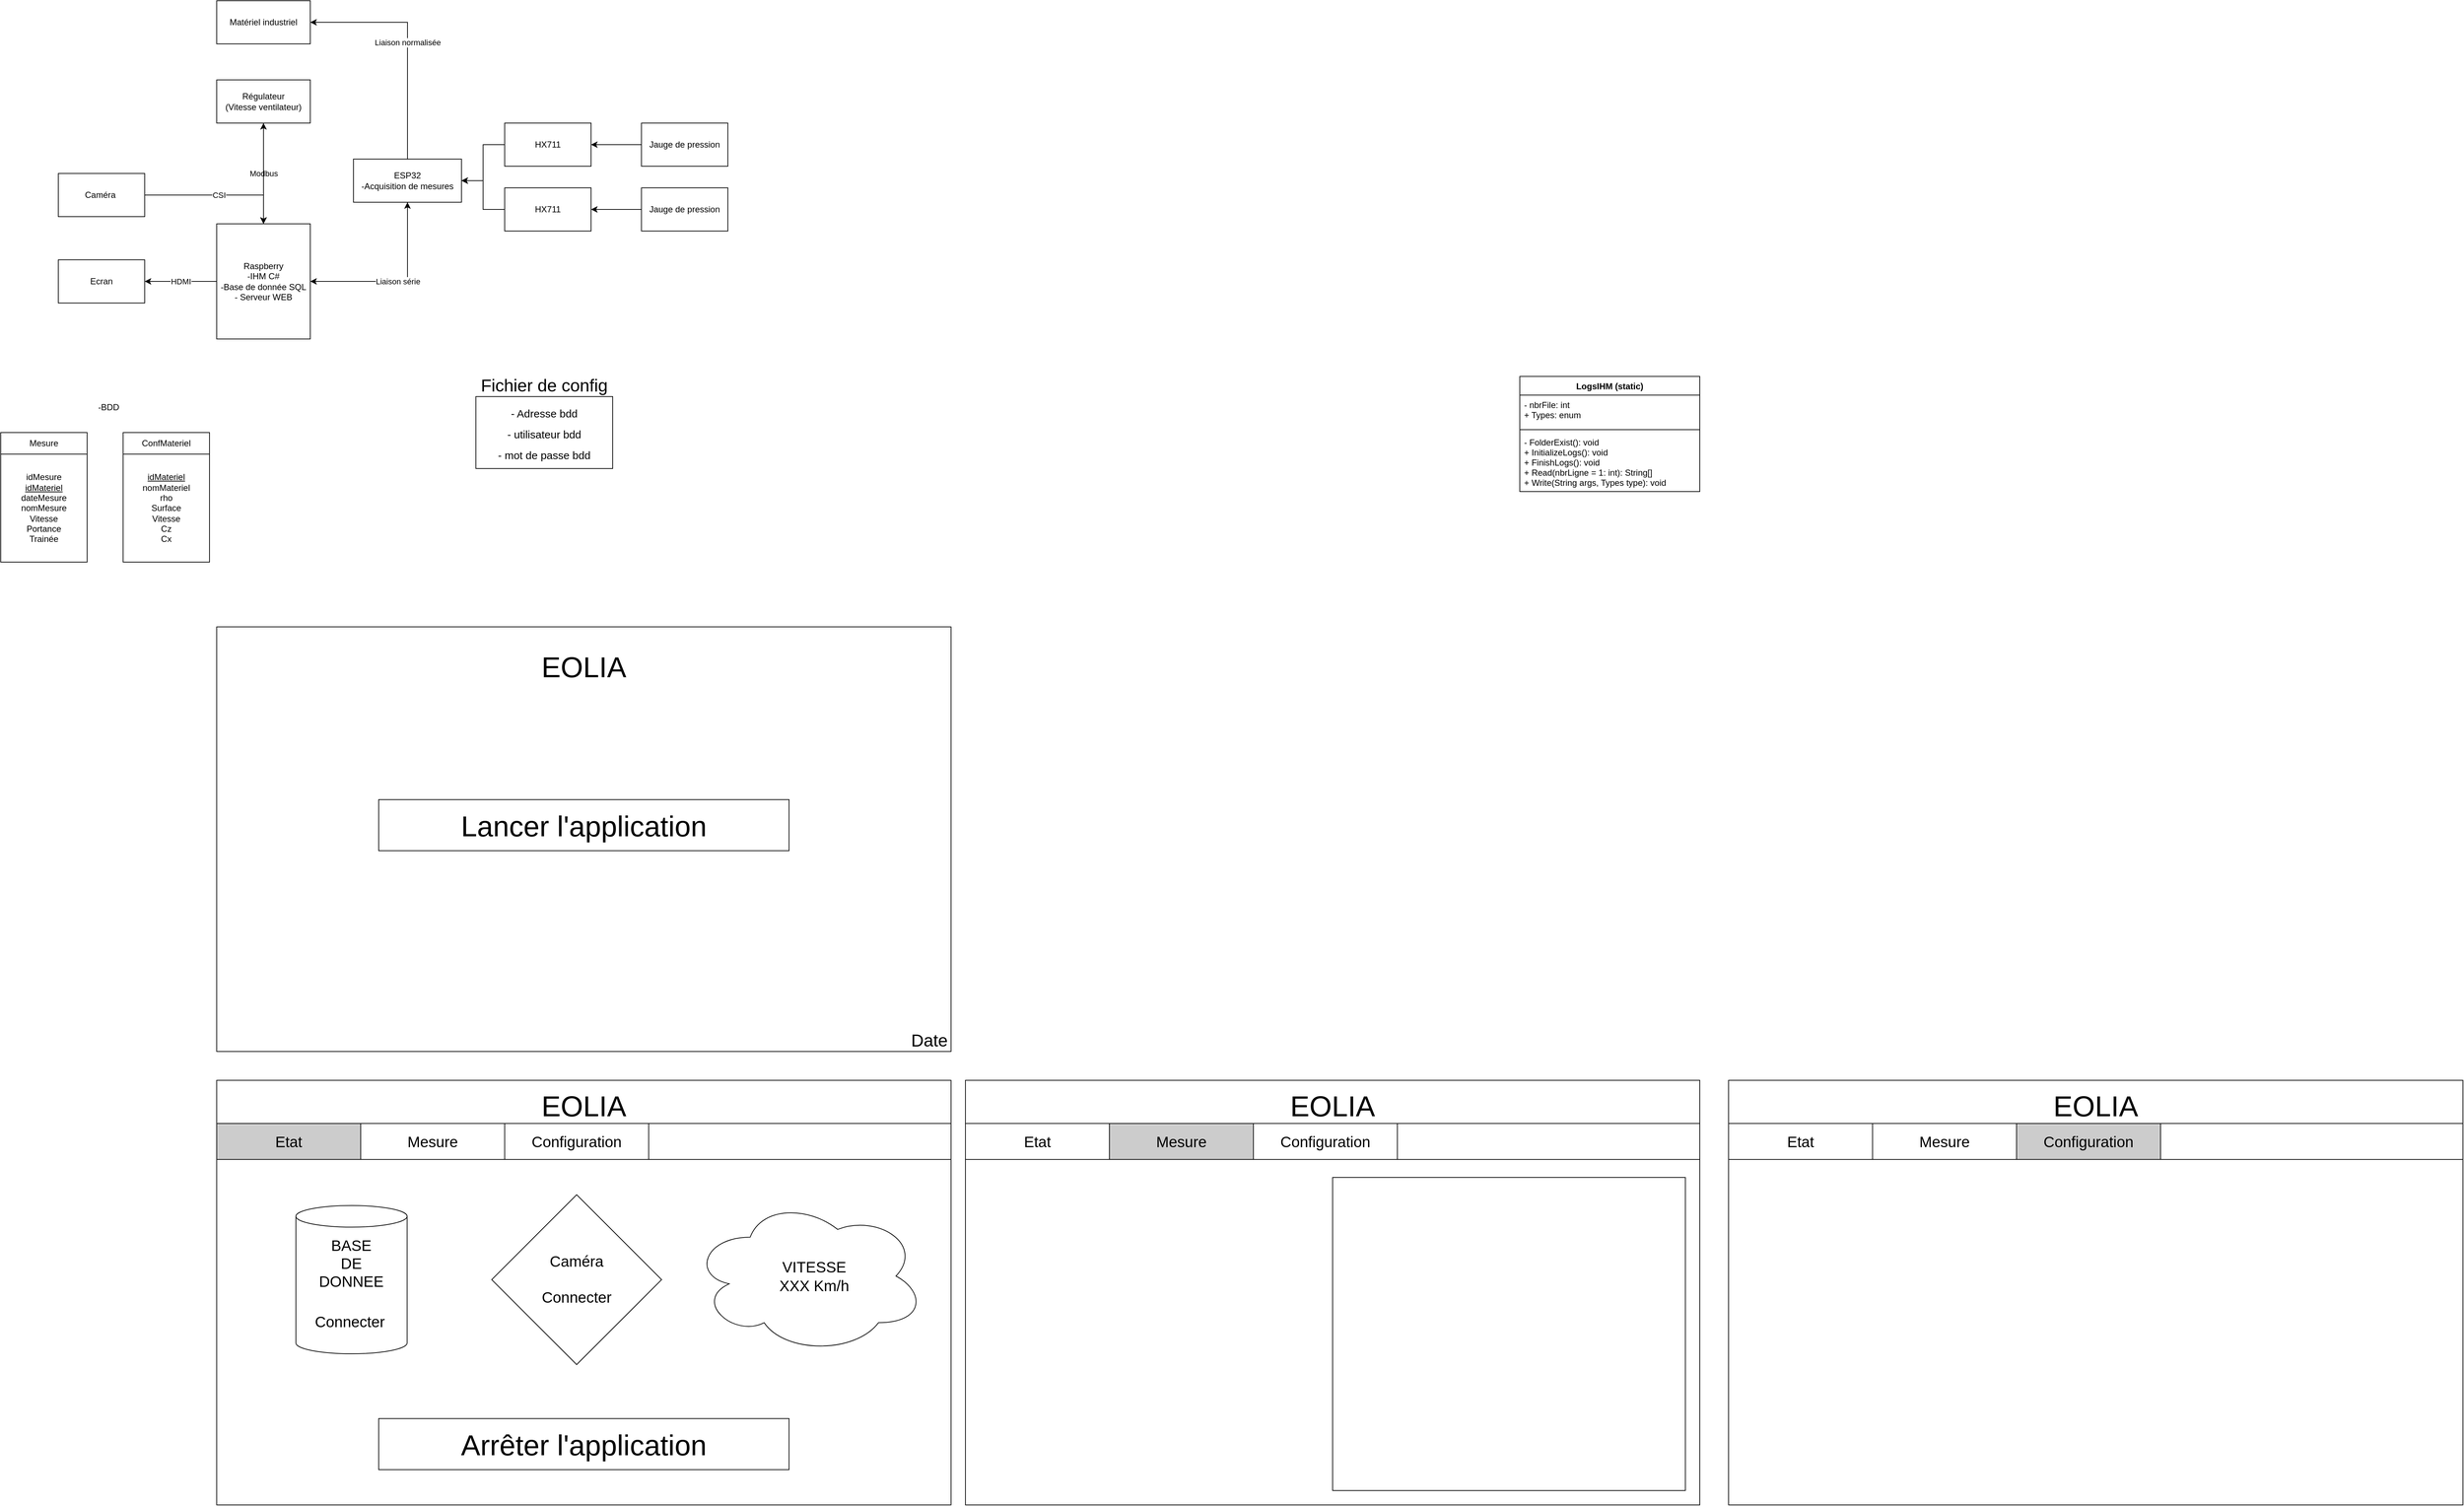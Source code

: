<mxfile version="20.8.3" type="github">
  <diagram id="sAFR3K0FHI-QMzSaqLU8" name="Page-1">
    <mxGraphModel dx="407" dy="757" grid="1" gridSize="10" guides="1" tooltips="1" connect="1" arrows="1" fold="1" page="1" pageScale="1" pageWidth="827" pageHeight="1169" math="0" shadow="0">
      <root>
        <mxCell id="0" />
        <mxCell id="1" parent="0" />
        <mxCell id="JPDFNG_8sJOL_J7qTDZQ-5" value="Modbus" style="edgeStyle=orthogonalEdgeStyle;rounded=0;orthogonalLoop=1;jettySize=auto;html=1;exitX=0.5;exitY=1;exitDx=0;exitDy=0;entryX=0.5;entryY=0;entryDx=0;entryDy=0;" parent="1" source="JPDFNG_8sJOL_J7qTDZQ-1" target="JPDFNG_8sJOL_J7qTDZQ-2" edge="1">
          <mxGeometry relative="1" as="geometry" />
        </mxCell>
        <mxCell id="JPDFNG_8sJOL_J7qTDZQ-1" value="Régulateur&lt;br&gt;(Vitesse ventilateur)" style="rounded=0;whiteSpace=wrap;html=1;" parent="1" vertex="1">
          <mxGeometry x="320" y="190" width="130" height="60" as="geometry" />
        </mxCell>
        <mxCell id="JPDFNG_8sJOL_J7qTDZQ-9" value="HDMI" style="edgeStyle=orthogonalEdgeStyle;rounded=0;orthogonalLoop=1;jettySize=auto;html=1;exitX=0;exitY=0.5;exitDx=0;exitDy=0;entryX=1;entryY=0.5;entryDx=0;entryDy=0;" parent="1" source="JPDFNG_8sJOL_J7qTDZQ-2" target="JPDFNG_8sJOL_J7qTDZQ-7" edge="1">
          <mxGeometry relative="1" as="geometry" />
        </mxCell>
        <mxCell id="JPDFNG_8sJOL_J7qTDZQ-2" value="Raspberry&lt;br&gt;-IHM C#&lt;br&gt;-Base de donnée SQL&lt;br&gt;- Serveur WEB" style="rounded=0;whiteSpace=wrap;html=1;" parent="1" vertex="1">
          <mxGeometry x="320" y="390" width="130" height="160" as="geometry" />
        </mxCell>
        <mxCell id="JPDFNG_8sJOL_J7qTDZQ-4" value="CSI" style="edgeStyle=orthogonalEdgeStyle;rounded=0;orthogonalLoop=1;jettySize=auto;html=1;exitX=1;exitY=0.5;exitDx=0;exitDy=0;entryX=0.5;entryY=0;entryDx=0;entryDy=0;" parent="1" source="JPDFNG_8sJOL_J7qTDZQ-3" target="JPDFNG_8sJOL_J7qTDZQ-2" edge="1">
          <mxGeometry relative="1" as="geometry" />
        </mxCell>
        <mxCell id="JPDFNG_8sJOL_J7qTDZQ-3" value="Caméra&amp;nbsp;" style="rounded=0;whiteSpace=wrap;html=1;" parent="1" vertex="1">
          <mxGeometry x="100" y="320" width="120" height="60" as="geometry" />
        </mxCell>
        <mxCell id="JPDFNG_8sJOL_J7qTDZQ-6" value="Matériel industriel" style="rounded=0;whiteSpace=wrap;html=1;" parent="1" vertex="1">
          <mxGeometry x="320" y="80" width="130" height="60" as="geometry" />
        </mxCell>
        <mxCell id="JPDFNG_8sJOL_J7qTDZQ-7" value="Ecran" style="rounded=0;whiteSpace=wrap;html=1;" parent="1" vertex="1">
          <mxGeometry x="100" y="440" width="120" height="60" as="geometry" />
        </mxCell>
        <mxCell id="JPDFNG_8sJOL_J7qTDZQ-19" value="Liaison série&amp;nbsp;" style="edgeStyle=orthogonalEdgeStyle;rounded=0;orthogonalLoop=1;jettySize=auto;html=1;exitX=0.5;exitY=1;exitDx=0;exitDy=0;entryX=1;entryY=0.5;entryDx=0;entryDy=0;" parent="1" source="JPDFNG_8sJOL_J7qTDZQ-10" target="JPDFNG_8sJOL_J7qTDZQ-2" edge="1">
          <mxGeometry relative="1" as="geometry" />
        </mxCell>
        <mxCell id="JPDFNG_8sJOL_J7qTDZQ-20" value="Liaison normalisée" style="edgeStyle=orthogonalEdgeStyle;rounded=0;orthogonalLoop=1;jettySize=auto;html=1;exitX=0.5;exitY=0;exitDx=0;exitDy=0;entryX=1;entryY=0.5;entryDx=0;entryDy=0;" parent="1" source="JPDFNG_8sJOL_J7qTDZQ-10" target="JPDFNG_8sJOL_J7qTDZQ-6" edge="1">
          <mxGeometry relative="1" as="geometry" />
        </mxCell>
        <mxCell id="JPDFNG_8sJOL_J7qTDZQ-10" value="ESP32&lt;br&gt;-Acquisition de mesures" style="rounded=0;whiteSpace=wrap;html=1;" parent="1" vertex="1">
          <mxGeometry x="510" y="300" width="150" height="60" as="geometry" />
        </mxCell>
        <mxCell id="JPDFNG_8sJOL_J7qTDZQ-14" style="edgeStyle=orthogonalEdgeStyle;rounded=0;orthogonalLoop=1;jettySize=auto;html=1;exitX=0;exitY=0.5;exitDx=0;exitDy=0;entryX=1;entryY=0.5;entryDx=0;entryDy=0;" parent="1" source="JPDFNG_8sJOL_J7qTDZQ-11" target="JPDFNG_8sJOL_J7qTDZQ-10" edge="1">
          <mxGeometry relative="1" as="geometry" />
        </mxCell>
        <mxCell id="JPDFNG_8sJOL_J7qTDZQ-11" value="HX711" style="rounded=0;whiteSpace=wrap;html=1;" parent="1" vertex="1">
          <mxGeometry x="720" y="250" width="120" height="60" as="geometry" />
        </mxCell>
        <mxCell id="JPDFNG_8sJOL_J7qTDZQ-13" style="edgeStyle=orthogonalEdgeStyle;rounded=0;orthogonalLoop=1;jettySize=auto;html=1;exitX=0;exitY=0.5;exitDx=0;exitDy=0;entryX=1;entryY=0.5;entryDx=0;entryDy=0;" parent="1" source="JPDFNG_8sJOL_J7qTDZQ-12" target="JPDFNG_8sJOL_J7qTDZQ-10" edge="1">
          <mxGeometry relative="1" as="geometry" />
        </mxCell>
        <mxCell id="JPDFNG_8sJOL_J7qTDZQ-12" value="HX711" style="rounded=0;whiteSpace=wrap;html=1;" parent="1" vertex="1">
          <mxGeometry x="720" y="340" width="120" height="60" as="geometry" />
        </mxCell>
        <mxCell id="JPDFNG_8sJOL_J7qTDZQ-18" style="edgeStyle=orthogonalEdgeStyle;rounded=0;orthogonalLoop=1;jettySize=auto;html=1;exitX=0;exitY=0.5;exitDx=0;exitDy=0;entryX=1;entryY=0.5;entryDx=0;entryDy=0;" parent="1" source="JPDFNG_8sJOL_J7qTDZQ-15" target="JPDFNG_8sJOL_J7qTDZQ-11" edge="1">
          <mxGeometry relative="1" as="geometry" />
        </mxCell>
        <mxCell id="JPDFNG_8sJOL_J7qTDZQ-15" value="Jauge de pression" style="rounded=0;whiteSpace=wrap;html=1;" parent="1" vertex="1">
          <mxGeometry x="910" y="250" width="120" height="60" as="geometry" />
        </mxCell>
        <mxCell id="JPDFNG_8sJOL_J7qTDZQ-17" style="edgeStyle=orthogonalEdgeStyle;rounded=0;orthogonalLoop=1;jettySize=auto;html=1;exitX=0;exitY=0.5;exitDx=0;exitDy=0;entryX=1;entryY=0.5;entryDx=0;entryDy=0;" parent="1" source="JPDFNG_8sJOL_J7qTDZQ-16" target="JPDFNG_8sJOL_J7qTDZQ-12" edge="1">
          <mxGeometry relative="1" as="geometry" />
        </mxCell>
        <mxCell id="JPDFNG_8sJOL_J7qTDZQ-16" value="Jauge de pression" style="rounded=0;whiteSpace=wrap;html=1;" parent="1" vertex="1">
          <mxGeometry x="910" y="340" width="120" height="60" as="geometry" />
        </mxCell>
        <mxCell id="JPDFNG_8sJOL_J7qTDZQ-21" value="" style="endArrow=classic;startArrow=classic;html=1;rounded=0;entryX=0.5;entryY=1;entryDx=0;entryDy=0;exitX=0.5;exitY=0;exitDx=0;exitDy=0;" parent="1" source="JPDFNG_8sJOL_J7qTDZQ-2" target="JPDFNG_8sJOL_J7qTDZQ-1" edge="1">
          <mxGeometry width="50" height="50" relative="1" as="geometry">
            <mxPoint x="370" y="430" as="sourcePoint" />
            <mxPoint x="420" y="380" as="targetPoint" />
          </mxGeometry>
        </mxCell>
        <mxCell id="JPDFNG_8sJOL_J7qTDZQ-22" value="" style="endArrow=classic;html=1;rounded=0;entryX=0.5;entryY=1;entryDx=0;entryDy=0;" parent="1" target="JPDFNG_8sJOL_J7qTDZQ-10" edge="1">
          <mxGeometry width="50" height="50" relative="1" as="geometry">
            <mxPoint x="585" y="440" as="sourcePoint" />
            <mxPoint x="420" y="380" as="targetPoint" />
          </mxGeometry>
        </mxCell>
        <mxCell id="JPDFNG_8sJOL_J7qTDZQ-24" value="Mesure" style="rounded=0;whiteSpace=wrap;html=1;" parent="1" vertex="1">
          <mxGeometry x="20" y="680" width="120" height="30" as="geometry" />
        </mxCell>
        <mxCell id="JPDFNG_8sJOL_J7qTDZQ-25" value="-BDD" style="text;html=1;strokeColor=none;fillColor=none;align=center;verticalAlign=middle;whiteSpace=wrap;rounded=0;" parent="1" vertex="1">
          <mxGeometry x="140" y="630" width="60" height="30" as="geometry" />
        </mxCell>
        <mxCell id="JPDFNG_8sJOL_J7qTDZQ-26" value="idMesure&lt;br&gt;&lt;u&gt;idMateriel&lt;/u&gt;&lt;br&gt;dateMesure&lt;br&gt;nomMesure&lt;br&gt;Vitesse&lt;br&gt;Portance&lt;br&gt;Trainée" style="rounded=0;whiteSpace=wrap;html=1;" parent="1" vertex="1">
          <mxGeometry x="20" y="710" width="120" height="150" as="geometry" />
        </mxCell>
        <mxCell id="JPDFNG_8sJOL_J7qTDZQ-27" value="ConfMateriel" style="rounded=0;whiteSpace=wrap;html=1;" parent="1" vertex="1">
          <mxGeometry x="190" y="680" width="120" height="30" as="geometry" />
        </mxCell>
        <mxCell id="JPDFNG_8sJOL_J7qTDZQ-28" value="&lt;u&gt;idMateriel&lt;/u&gt;&lt;br&gt;nomMateriel&lt;br&gt;rho&lt;br&gt;Surface&lt;br&gt;Vitesse&lt;br&gt;Cz&lt;br&gt;Cx" style="rounded=0;whiteSpace=wrap;html=1;" parent="1" vertex="1">
          <mxGeometry x="190" y="710" width="120" height="150" as="geometry" />
        </mxCell>
        <mxCell id="JPDFNG_8sJOL_J7qTDZQ-29" value="" style="rounded=0;whiteSpace=wrap;html=1;" parent="1" vertex="1">
          <mxGeometry x="320" y="950" width="1020" height="590" as="geometry" />
        </mxCell>
        <mxCell id="JPDFNG_8sJOL_J7qTDZQ-32" value="&lt;font style=&quot;font-size: 40px;&quot;&gt;EOLIA&lt;/font&gt;" style="text;html=1;strokeColor=none;fillColor=none;align=center;verticalAlign=middle;whiteSpace=wrap;rounded=0;" parent="1" vertex="1">
          <mxGeometry x="770" y="990" width="120" height="30" as="geometry" />
        </mxCell>
        <mxCell id="JPDFNG_8sJOL_J7qTDZQ-33" value="Lancer l&#39;application" style="rounded=0;whiteSpace=wrap;html=1;fontSize=40;" parent="1" vertex="1">
          <mxGeometry x="545" y="1190" width="570" height="71" as="geometry" />
        </mxCell>
        <mxCell id="JPDFNG_8sJOL_J7qTDZQ-35" value="Date" style="text;html=1;strokeColor=none;fillColor=none;align=center;verticalAlign=middle;whiteSpace=wrap;rounded=0;fontSize=24;" parent="1" vertex="1">
          <mxGeometry x="1280" y="1510" width="60" height="30" as="geometry" />
        </mxCell>
        <mxCell id="JPDFNG_8sJOL_J7qTDZQ-37" value="&lt;font style=&quot;font-size: 15px;&quot;&gt;- Adresse bdd&lt;br&gt;- utilisateur bdd&lt;br&gt;- mot de passe bdd&lt;br&gt;&lt;/font&gt;" style="rounded=0;whiteSpace=wrap;html=1;fontSize=24;" parent="1" vertex="1">
          <mxGeometry x="680" y="630" width="190" height="100" as="geometry" />
        </mxCell>
        <mxCell id="JPDFNG_8sJOL_J7qTDZQ-38" value="Fichier de config" style="text;html=1;strokeColor=none;fillColor=none;align=center;verticalAlign=middle;whiteSpace=wrap;rounded=0;fontSize=24;" parent="1" vertex="1">
          <mxGeometry x="680" y="600" width="190" height="30" as="geometry" />
        </mxCell>
        <mxCell id="JPDFNG_8sJOL_J7qTDZQ-41" value="" style="rounded=0;whiteSpace=wrap;html=1;" parent="1" vertex="1">
          <mxGeometry x="320" y="1580" width="1020" height="590" as="geometry" />
        </mxCell>
        <mxCell id="JPDFNG_8sJOL_J7qTDZQ-42" value="&lt;font style=&quot;font-size: 40px;&quot;&gt;EOLIA&lt;/font&gt;" style="text;html=1;strokeColor=none;fillColor=none;align=center;verticalAlign=middle;whiteSpace=wrap;rounded=0;" parent="1" vertex="1">
          <mxGeometry x="770" y="1600" width="120" height="30" as="geometry" />
        </mxCell>
        <mxCell id="JPDFNG_8sJOL_J7qTDZQ-43" value="" style="rounded=0;whiteSpace=wrap;html=1;fontSize=15;" parent="1" vertex="1">
          <mxGeometry x="320" y="1670" width="1020" height="500" as="geometry" />
        </mxCell>
        <mxCell id="JPDFNG_8sJOL_J7qTDZQ-44" value="" style="rounded=0;whiteSpace=wrap;html=1;fontSize=15;" parent="1" vertex="1">
          <mxGeometry x="320" y="1640" width="1020" height="50" as="geometry" />
        </mxCell>
        <mxCell id="JPDFNG_8sJOL_J7qTDZQ-45" value="&lt;font style=&quot;font-size: 21px;&quot;&gt;Etat&lt;/font&gt;" style="rounded=0;whiteSpace=wrap;html=1;fontSize=15;fillColor=#CCCCCC;" parent="1" vertex="1">
          <mxGeometry x="320" y="1640" width="200" height="50" as="geometry" />
        </mxCell>
        <mxCell id="JPDFNG_8sJOL_J7qTDZQ-46" value="&lt;font style=&quot;font-size: 21px;&quot;&gt;Mesure&lt;/font&gt;" style="rounded=0;whiteSpace=wrap;html=1;fontSize=15;" parent="1" vertex="1">
          <mxGeometry x="520" y="1640" width="200" height="50" as="geometry" />
        </mxCell>
        <mxCell id="JPDFNG_8sJOL_J7qTDZQ-47" value="&lt;font style=&quot;font-size: 21px;&quot;&gt;Configuration&lt;/font&gt;" style="rounded=0;whiteSpace=wrap;html=1;fontSize=15;" parent="1" vertex="1">
          <mxGeometry x="720" y="1640" width="200" height="50" as="geometry" />
        </mxCell>
        <mxCell id="JPDFNG_8sJOL_J7qTDZQ-48" value="" style="rounded=0;whiteSpace=wrap;html=1;" parent="1" vertex="1">
          <mxGeometry x="1360" y="1580" width="1020" height="590" as="geometry" />
        </mxCell>
        <mxCell id="JPDFNG_8sJOL_J7qTDZQ-49" value="&lt;font style=&quot;font-size: 40px;&quot;&gt;EOLIA&lt;/font&gt;" style="text;html=1;strokeColor=none;fillColor=none;align=center;verticalAlign=middle;whiteSpace=wrap;rounded=0;" parent="1" vertex="1">
          <mxGeometry x="1810" y="1600" width="120" height="30" as="geometry" />
        </mxCell>
        <mxCell id="JPDFNG_8sJOL_J7qTDZQ-50" value="" style="rounded=0;whiteSpace=wrap;html=1;fontSize=15;" parent="1" vertex="1">
          <mxGeometry x="1360" y="1670" width="1020" height="500" as="geometry" />
        </mxCell>
        <mxCell id="JPDFNG_8sJOL_J7qTDZQ-51" value="" style="rounded=0;whiteSpace=wrap;html=1;fontSize=15;" parent="1" vertex="1">
          <mxGeometry x="1360" y="1640" width="1020" height="50" as="geometry" />
        </mxCell>
        <mxCell id="JPDFNG_8sJOL_J7qTDZQ-52" value="&lt;font style=&quot;font-size: 21px;&quot;&gt;Etat&lt;/font&gt;" style="rounded=0;whiteSpace=wrap;html=1;fontSize=15;fillColor=#FFFFFF;" parent="1" vertex="1">
          <mxGeometry x="1360" y="1640" width="200" height="50" as="geometry" />
        </mxCell>
        <mxCell id="JPDFNG_8sJOL_J7qTDZQ-53" value="&lt;font style=&quot;font-size: 21px;&quot;&gt;Mesure&lt;/font&gt;" style="rounded=0;whiteSpace=wrap;html=1;fontSize=15;fillColor=#CCCCCC;" parent="1" vertex="1">
          <mxGeometry x="1560" y="1640" width="200" height="50" as="geometry" />
        </mxCell>
        <mxCell id="JPDFNG_8sJOL_J7qTDZQ-54" value="&lt;font style=&quot;font-size: 21px;&quot;&gt;Configuration&lt;/font&gt;" style="rounded=0;whiteSpace=wrap;html=1;fontSize=15;" parent="1" vertex="1">
          <mxGeometry x="1760" y="1640" width="200" height="50" as="geometry" />
        </mxCell>
        <mxCell id="JPDFNG_8sJOL_J7qTDZQ-62" value="" style="rounded=0;whiteSpace=wrap;html=1;" parent="1" vertex="1">
          <mxGeometry x="2420" y="1580" width="1020" height="590" as="geometry" />
        </mxCell>
        <mxCell id="JPDFNG_8sJOL_J7qTDZQ-63" value="&lt;font style=&quot;font-size: 40px;&quot;&gt;EOLIA&lt;/font&gt;" style="text;html=1;strokeColor=none;fillColor=none;align=center;verticalAlign=middle;whiteSpace=wrap;rounded=0;" parent="1" vertex="1">
          <mxGeometry x="2870" y="1600" width="120" height="30" as="geometry" />
        </mxCell>
        <mxCell id="JPDFNG_8sJOL_J7qTDZQ-64" value="" style="rounded=0;whiteSpace=wrap;html=1;fontSize=15;" parent="1" vertex="1">
          <mxGeometry x="2420" y="1670" width="1020" height="500" as="geometry" />
        </mxCell>
        <mxCell id="JPDFNG_8sJOL_J7qTDZQ-65" value="" style="rounded=0;whiteSpace=wrap;html=1;fontSize=15;" parent="1" vertex="1">
          <mxGeometry x="2420" y="1640" width="1020" height="50" as="geometry" />
        </mxCell>
        <mxCell id="JPDFNG_8sJOL_J7qTDZQ-66" value="&lt;font style=&quot;font-size: 21px;&quot;&gt;Etat&lt;/font&gt;" style="rounded=0;whiteSpace=wrap;html=1;fontSize=15;fillColor=#FFFFFF;" parent="1" vertex="1">
          <mxGeometry x="2420" y="1640" width="200" height="50" as="geometry" />
        </mxCell>
        <mxCell id="JPDFNG_8sJOL_J7qTDZQ-67" value="&lt;font style=&quot;font-size: 21px;&quot;&gt;Mesure&lt;/font&gt;" style="rounded=0;whiteSpace=wrap;html=1;fontSize=15;" parent="1" vertex="1">
          <mxGeometry x="2620" y="1640" width="200" height="50" as="geometry" />
        </mxCell>
        <mxCell id="JPDFNG_8sJOL_J7qTDZQ-68" value="&lt;font style=&quot;font-size: 21px;&quot;&gt;Configuration&lt;/font&gt;" style="rounded=0;whiteSpace=wrap;html=1;fontSize=15;fillColor=#CCCCCC;" parent="1" vertex="1">
          <mxGeometry x="2820" y="1640" width="200" height="50" as="geometry" />
        </mxCell>
        <mxCell id="HuRnm2rSPpH4nqsMaASo-7" value="" style="rounded=0;whiteSpace=wrap;html=1;fontSize=21;" parent="1" vertex="1">
          <mxGeometry x="1870" y="1715" width="490" height="435" as="geometry" />
        </mxCell>
        <mxCell id="HuRnm2rSPpH4nqsMaASo-10" value="Arrêter l&#39;application" style="rounded=0;whiteSpace=wrap;html=1;fontSize=40;" parent="1" vertex="1">
          <mxGeometry x="545" y="2050" width="570" height="71" as="geometry" />
        </mxCell>
        <mxCell id="HuRnm2rSPpH4nqsMaASo-23" value="" style="ellipse;shape=cloud;whiteSpace=wrap;html=1;fontSize=21;" parent="1" vertex="1">
          <mxGeometry x="980" y="1744" width="324" height="216" as="geometry" />
        </mxCell>
        <mxCell id="HuRnm2rSPpH4nqsMaASo-24" value="VITESSE&lt;br&gt;XXX Km/h" style="text;html=1;strokeColor=none;fillColor=none;align=center;verticalAlign=middle;whiteSpace=wrap;rounded=0;fontSize=21;" parent="1" vertex="1">
          <mxGeometry x="1070" y="1822" width="160" height="60" as="geometry" />
        </mxCell>
        <mxCell id="HuRnm2rSPpH4nqsMaASo-26" value="" style="shape=cylinder3;whiteSpace=wrap;html=1;boundedLbl=1;backgroundOutline=1;size=15;fontSize=21;" parent="1" vertex="1">
          <mxGeometry x="430" y="1754" width="154.5" height="206" as="geometry" />
        </mxCell>
        <mxCell id="HuRnm2rSPpH4nqsMaASo-27" value="BASE&lt;br&gt;DE&lt;br&gt;DONNEE" style="text;html=1;strokeColor=none;fillColor=none;align=center;verticalAlign=middle;whiteSpace=wrap;rounded=0;fontSize=21;" parent="1" vertex="1">
          <mxGeometry x="467.25" y="1818" width="80" height="32" as="geometry" />
        </mxCell>
        <mxCell id="HuRnm2rSPpH4nqsMaASo-30" value="Connecter" style="text;html=1;strokeColor=none;fillColor=none;align=center;verticalAlign=middle;whiteSpace=wrap;rounded=0;fontSize=21;" parent="1" vertex="1">
          <mxGeometry x="450" y="1900" width="110" height="30" as="geometry" />
        </mxCell>
        <mxCell id="HuRnm2rSPpH4nqsMaASo-33" value="" style="rhombus;whiteSpace=wrap;html=1;fontSize=21;" parent="1" vertex="1">
          <mxGeometry x="702" y="1739" width="236" height="236" as="geometry" />
        </mxCell>
        <mxCell id="HuRnm2rSPpH4nqsMaASo-34" value="Caméra&lt;br&gt;&lt;br&gt;Connecter" style="text;html=1;strokeColor=none;fillColor=none;align=center;verticalAlign=middle;whiteSpace=wrap;rounded=0;fontSize=21;" parent="1" vertex="1">
          <mxGeometry x="790" y="1841" width="60" height="30" as="geometry" />
        </mxCell>
        <mxCell id="S_WBxvZwrHdkooQUaEvx-6" value="LogsIHM (static)&#xa;" style="swimlane;fontStyle=1;align=center;verticalAlign=top;childLayout=stackLayout;horizontal=1;startSize=26;horizontalStack=0;resizeParent=1;resizeParentMax=0;resizeLast=0;collapsible=1;marginBottom=0;" parent="1" vertex="1">
          <mxGeometry x="2130" y="602" width="250" height="160" as="geometry" />
        </mxCell>
        <mxCell id="S_WBxvZwrHdkooQUaEvx-7" value="- nbrFile: int&#xa;+ Types: enum" style="text;strokeColor=none;fillColor=none;align=left;verticalAlign=top;spacingLeft=4;spacingRight=4;overflow=hidden;rotatable=0;points=[[0,0.5],[1,0.5]];portConstraint=eastwest;" parent="S_WBxvZwrHdkooQUaEvx-6" vertex="1">
          <mxGeometry y="26" width="250" height="44" as="geometry" />
        </mxCell>
        <mxCell id="S_WBxvZwrHdkooQUaEvx-8" value="" style="line;strokeWidth=1;fillColor=none;align=left;verticalAlign=middle;spacingTop=-1;spacingLeft=3;spacingRight=3;rotatable=0;labelPosition=right;points=[];portConstraint=eastwest;strokeColor=inherit;" parent="S_WBxvZwrHdkooQUaEvx-6" vertex="1">
          <mxGeometry y="70" width="250" height="8" as="geometry" />
        </mxCell>
        <mxCell id="S_WBxvZwrHdkooQUaEvx-9" value="- FolderExist(): void&#xa;+ InitializeLogs(): void&#xa;+ FinishLogs(): void&#xa;+ Read(nbrLigne = 1: int): String[]&#xa;+ Write(String args, Types type): void" style="text;strokeColor=none;fillColor=none;align=left;verticalAlign=top;spacingLeft=4;spacingRight=4;overflow=hidden;rotatable=0;points=[[0,0.5],[1,0.5]];portConstraint=eastwest;" parent="S_WBxvZwrHdkooQUaEvx-6" vertex="1">
          <mxGeometry y="78" width="250" height="82" as="geometry" />
        </mxCell>
      </root>
    </mxGraphModel>
  </diagram>
</mxfile>
